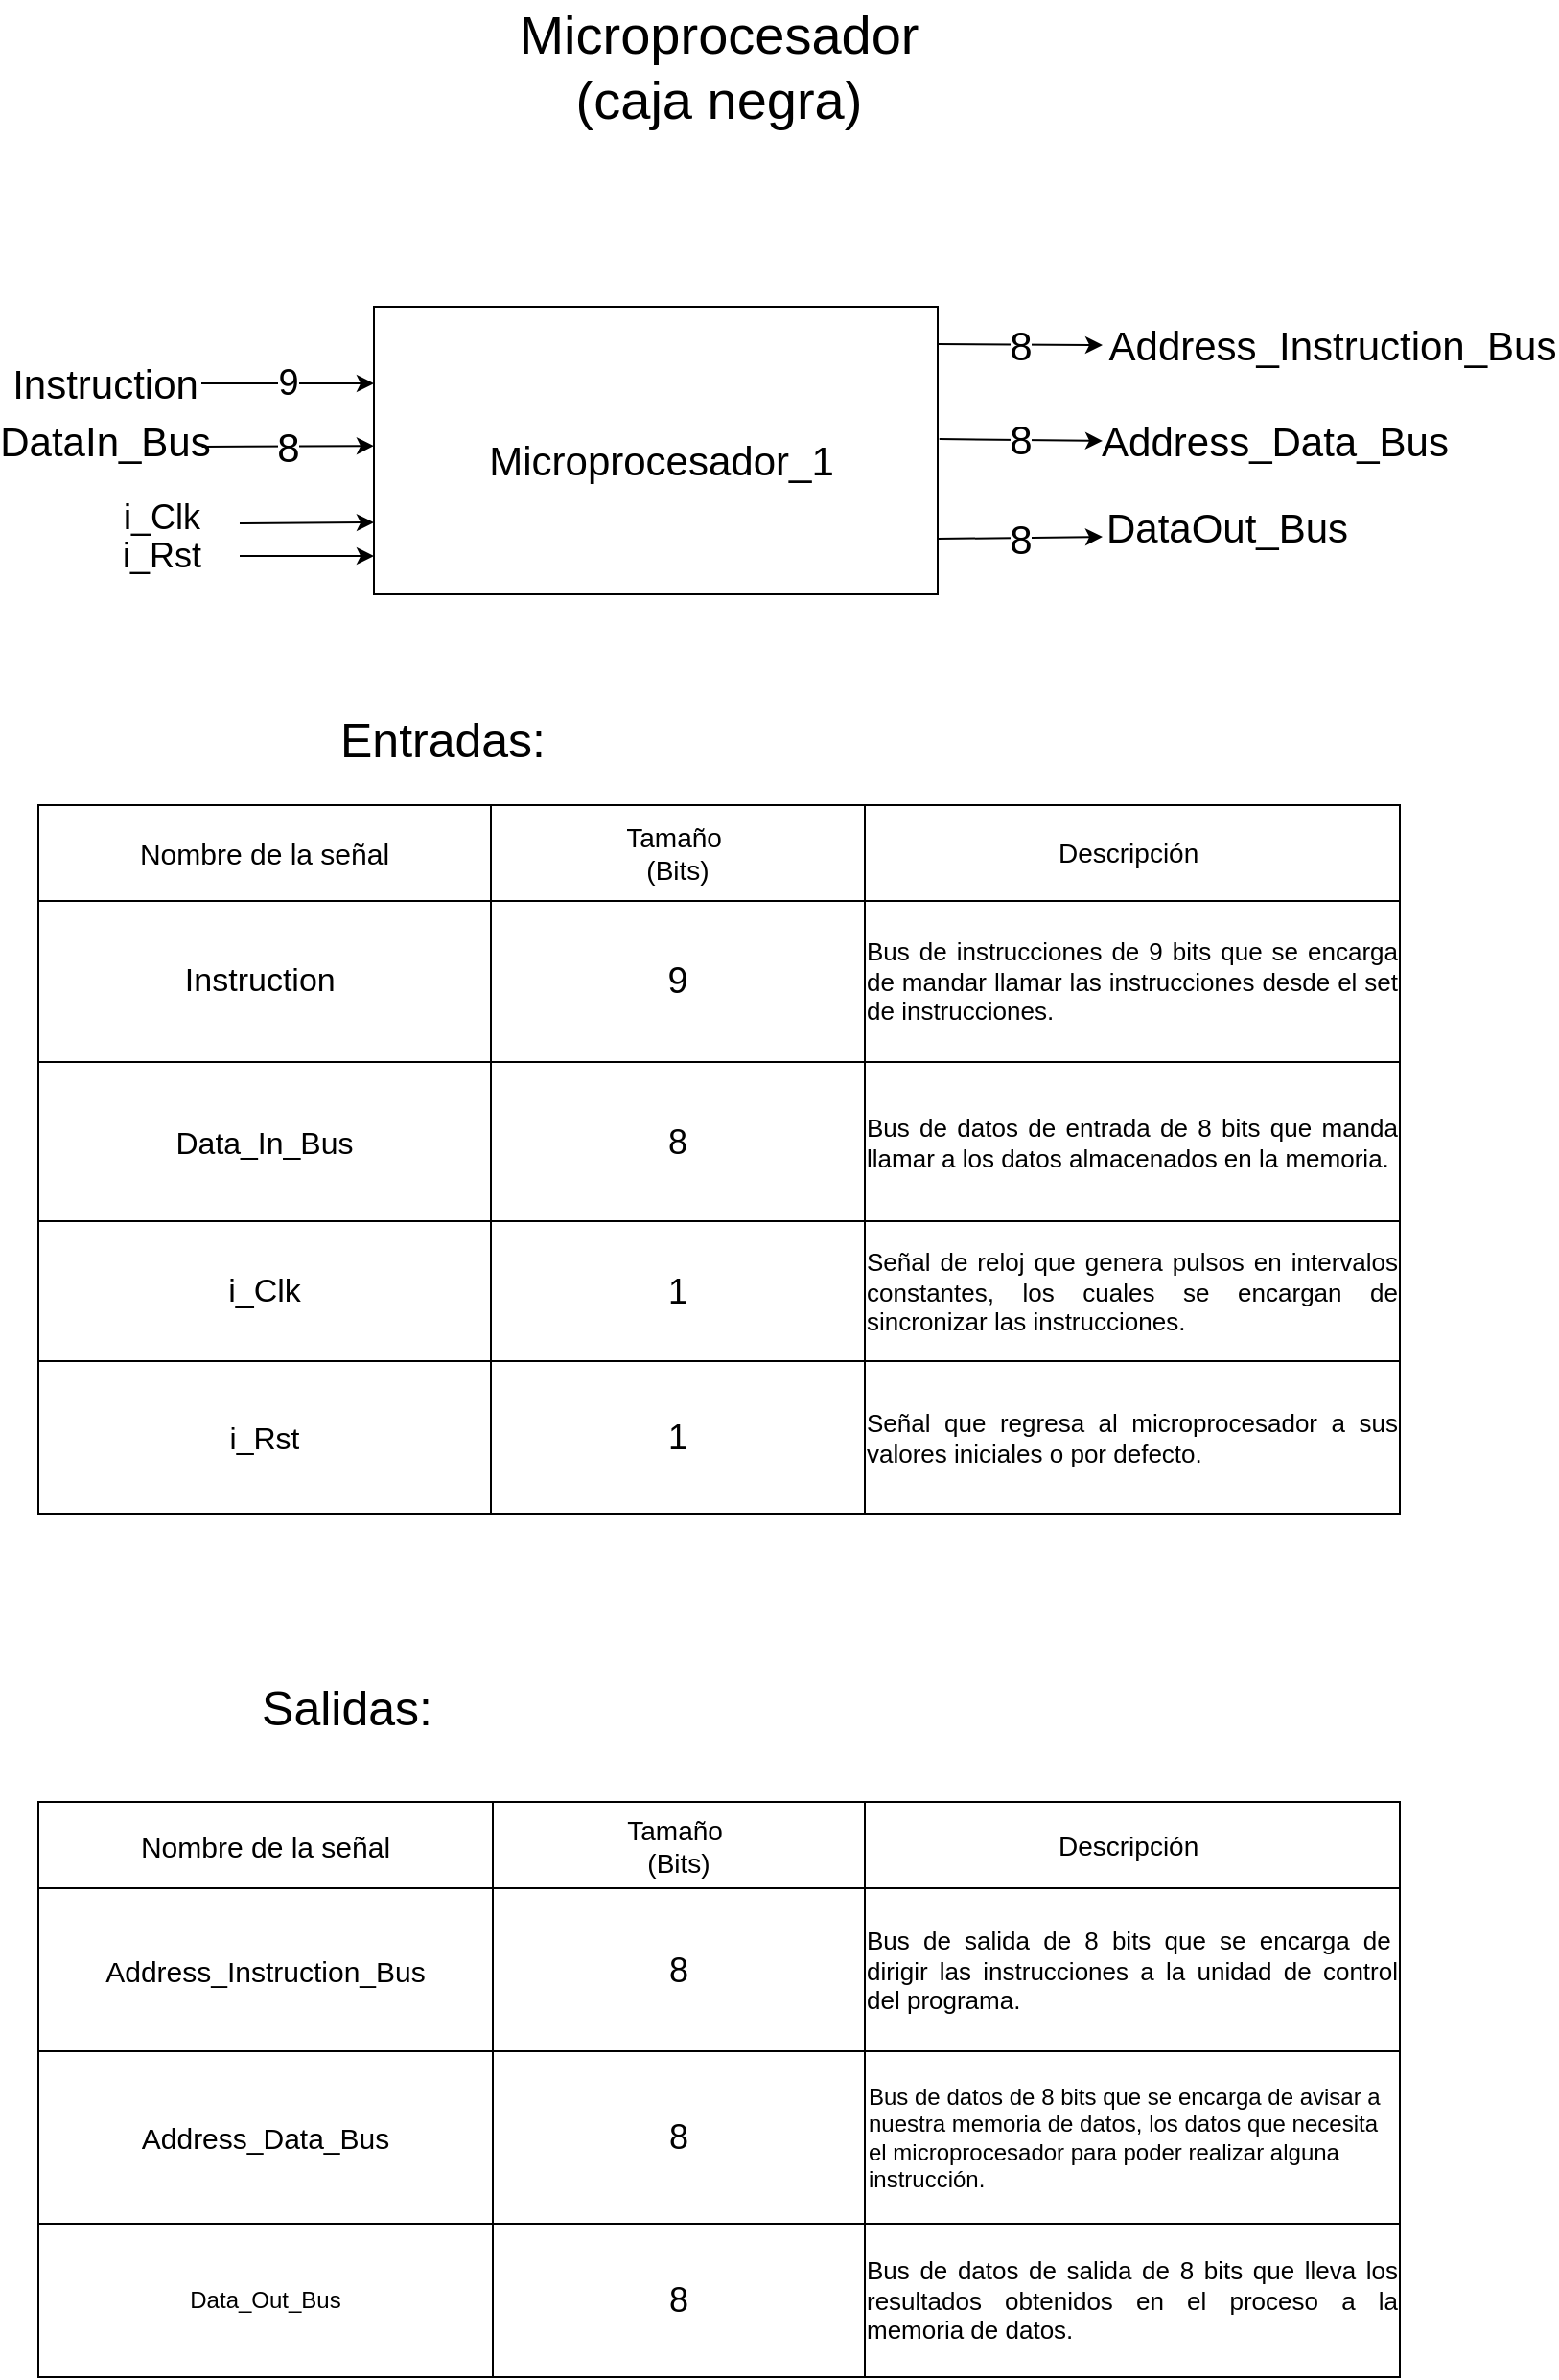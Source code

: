 <mxfile version="13.7.5" type="google" pages="2"><diagram id="dnFfhxssIaubeBb9ieoS" name="Page-1"><mxGraphModel dx="1038" dy="580" grid="1" gridSize="10" guides="1" tooltips="1" connect="1" arrows="1" fold="1" page="1" pageScale="1" pageWidth="827" pageHeight="1169" math="0" shadow="0"><root><mxCell id="0"/><mxCell id="1" parent="0"/><mxCell id="eiKEjkZ73F3Jc4lfm1BL-1" value="Microprocesador&lt;br&gt;(caja negra)" style="text;html=1;strokeColor=none;fillColor=none;align=center;verticalAlign=middle;whiteSpace=wrap;rounded=0;fontSize=28;" parent="1" vertex="1"><mxGeometry x="302" y="40" width="224" height="70" as="geometry"/></mxCell><mxCell id="eiKEjkZ73F3Jc4lfm1BL-2" value="" style="rounded=0;whiteSpace=wrap;html=1;fontSize=28;" parent="1" vertex="1"><mxGeometry x="234" y="200" width="294" height="150" as="geometry"/></mxCell><mxCell id="eiKEjkZ73F3Jc4lfm1BL-3" value="8" style="endArrow=classic;html=1;fontSize=21;" parent="1" edge="1"><mxGeometry width="50" height="50" relative="1" as="geometry"><mxPoint x="528" y="219.5" as="sourcePoint"/><mxPoint x="614" y="220" as="targetPoint"/></mxGeometry></mxCell><mxCell id="eiKEjkZ73F3Jc4lfm1BL-4" value="8" style="endArrow=classic;html=1;fontSize=21;exitX=1.003;exitY=0.46;exitDx=0;exitDy=0;exitPerimeter=0;" parent="1" source="eiKEjkZ73F3Jc4lfm1BL-2" edge="1"><mxGeometry width="50" height="50" relative="1" as="geometry"><mxPoint x="364" y="310" as="sourcePoint"/><mxPoint x="614" y="270" as="targetPoint"/><Array as="points"/></mxGeometry></mxCell><mxCell id="eiKEjkZ73F3Jc4lfm1BL-5" value="9" style="endArrow=classic;html=1;fontSize=19;" parent="1" edge="1"><mxGeometry width="50" height="50" relative="1" as="geometry"><mxPoint x="144" y="240" as="sourcePoint"/><mxPoint x="234" y="240" as="targetPoint"/></mxGeometry></mxCell><mxCell id="eiKEjkZ73F3Jc4lfm1BL-6" value="8" style="endArrow=classic;html=1;fontSize=21;entryX=-0.001;entryY=0.684;entryDx=0;entryDy=0;entryPerimeter=0;" parent="1" edge="1"><mxGeometry width="50" height="50" relative="1" as="geometry"><mxPoint x="144.29" y="273" as="sourcePoint"/><mxPoint x="233.996" y="272.6" as="targetPoint"/></mxGeometry></mxCell><mxCell id="eiKEjkZ73F3Jc4lfm1BL-11" value="DataIn_Bus" style="text;html=1;strokeColor=none;fillColor=none;align=center;verticalAlign=middle;whiteSpace=wrap;rounded=0;fontSize=21;" parent="1" vertex="1"><mxGeometry x="74.29" y="260" width="40" height="20" as="geometry"/></mxCell><mxCell id="eiKEjkZ73F3Jc4lfm1BL-12" value="Address_Instruction_Bus" style="text;html=1;strokeColor=none;fillColor=none;align=center;verticalAlign=middle;whiteSpace=wrap;rounded=0;fontSize=21;" parent="1" vertex="1"><mxGeometry x="714" y="210" width="40" height="20" as="geometry"/></mxCell><mxCell id="eiKEjkZ73F3Jc4lfm1BL-13" value="Address_Data_Bus" style="text;html=1;strokeColor=none;fillColor=none;align=center;verticalAlign=middle;whiteSpace=wrap;rounded=0;fontSize=21;" parent="1" vertex="1"><mxGeometry x="684" y="260" width="40" height="20" as="geometry"/></mxCell><mxCell id="eiKEjkZ73F3Jc4lfm1BL-14" value="Instruction" style="text;html=1;strokeColor=none;fillColor=none;align=center;verticalAlign=middle;whiteSpace=wrap;rounded=0;fontSize=21;" parent="1" vertex="1"><mxGeometry x="74" y="230" width="40" height="20" as="geometry"/></mxCell><mxCell id="eiKEjkZ73F3Jc4lfm1BL-15" value="Microprocesador_1" style="text;html=1;strokeColor=none;fillColor=none;align=center;verticalAlign=middle;whiteSpace=wrap;rounded=0;fontSize=21;" parent="1" vertex="1"><mxGeometry x="364" y="270" width="40" height="20" as="geometry"/></mxCell><mxCell id="eiKEjkZ73F3Jc4lfm1BL-18" value="8" style="endArrow=classic;html=1;fontSize=21;exitX=1;exitY=0.807;exitDx=0;exitDy=0;exitPerimeter=0;" parent="1" source="eiKEjkZ73F3Jc4lfm1BL-2" edge="1"><mxGeometry width="50" height="50" relative="1" as="geometry"><mxPoint x="364" y="300" as="sourcePoint"/><mxPoint x="614" y="320" as="targetPoint"/></mxGeometry></mxCell><mxCell id="eiKEjkZ73F3Jc4lfm1BL-19" value="DataOut_Bus" style="text;html=1;strokeColor=none;fillColor=none;align=center;verticalAlign=middle;whiteSpace=wrap;rounded=0;fontSize=21;" parent="1" vertex="1"><mxGeometry x="664" y="310" width="30" height="10" as="geometry"/></mxCell><mxCell id="Kh9uZd8vAKYBKlRvUq_r-53" value="Entradas:" style="text;html=1;strokeColor=none;fillColor=none;align=center;verticalAlign=middle;whiteSpace=wrap;rounded=0;fontSize=25;" parent="1" vertex="1"><mxGeometry x="200" y="400" width="140" height="50" as="geometry"/></mxCell><mxCell id="Kh9uZd8vAKYBKlRvUq_r-54" value="Salidas:" style="text;html=1;strokeColor=none;fillColor=none;align=center;verticalAlign=middle;whiteSpace=wrap;rounded=0;fontSize=25;" parent="1" vertex="1"><mxGeometry x="200" y="920" width="40" height="20" as="geometry"/></mxCell><mxCell id="Kh9uZd8vAKYBKlRvUq_r-23" value="" style="shape=table;html=1;whiteSpace=wrap;startSize=0;container=1;collapsible=0;childLayout=tableLayout;fontSize=14;" parent="1" vertex="1"><mxGeometry x="59" y="460" width="710" height="370" as="geometry"/></mxCell><mxCell id="Kh9uZd8vAKYBKlRvUq_r-24" value="" style="shape=partialRectangle;html=1;whiteSpace=wrap;collapsible=0;dropTarget=0;pointerEvents=0;fillColor=none;top=0;left=0;bottom=0;right=0;points=[[0,0.5],[1,0.5]];portConstraint=eastwest;" parent="Kh9uZd8vAKYBKlRvUq_r-23" vertex="1"><mxGeometry width="710" height="50" as="geometry"/></mxCell><mxCell id="Kh9uZd8vAKYBKlRvUq_r-25" value="Nombre de la señal" style="shape=partialRectangle;html=1;whiteSpace=wrap;connectable=0;overflow=hidden;fillColor=none;top=0;left=0;bottom=0;right=0;fontSize=15;" parent="Kh9uZd8vAKYBKlRvUq_r-24" vertex="1"><mxGeometry width="236" height="50" as="geometry"/></mxCell><mxCell id="Kh9uZd8vAKYBKlRvUq_r-26" value="&lt;font style=&quot;font-size: 14px&quot;&gt;Tamaño&amp;nbsp;&lt;br&gt;(Bits)&lt;/font&gt;" style="shape=partialRectangle;html=1;whiteSpace=wrap;connectable=0;overflow=hidden;fillColor=none;top=0;left=0;bottom=0;right=0;" parent="Kh9uZd8vAKYBKlRvUq_r-24" vertex="1"><mxGeometry x="236" width="195" height="50" as="geometry"/></mxCell><mxCell id="Kh9uZd8vAKYBKlRvUq_r-27" value="&lt;font style=&quot;font-size: 14px&quot;&gt;Descripción&amp;nbsp;&lt;/font&gt;" style="shape=partialRectangle;html=1;whiteSpace=wrap;connectable=0;overflow=hidden;fillColor=none;top=0;left=0;bottom=0;right=0;" parent="Kh9uZd8vAKYBKlRvUq_r-24" vertex="1"><mxGeometry x="431" width="279" height="50" as="geometry"/></mxCell><mxCell id="Kh9uZd8vAKYBKlRvUq_r-28" value="" style="shape=partialRectangle;html=1;whiteSpace=wrap;collapsible=0;dropTarget=0;pointerEvents=0;fillColor=none;top=0;left=0;bottom=0;right=0;points=[[0,0.5],[1,0.5]];portConstraint=eastwest;" parent="Kh9uZd8vAKYBKlRvUq_r-23" vertex="1"><mxGeometry y="50" width="710" height="84" as="geometry"/></mxCell><mxCell id="Kh9uZd8vAKYBKlRvUq_r-29" value="Instruction&amp;nbsp;" style="shape=partialRectangle;html=1;whiteSpace=wrap;connectable=0;overflow=hidden;fillColor=none;top=0;left=0;bottom=0;right=0;fontSize=17;" parent="Kh9uZd8vAKYBKlRvUq_r-28" vertex="1"><mxGeometry width="236" height="84" as="geometry"/></mxCell><mxCell id="Kh9uZd8vAKYBKlRvUq_r-30" value="9" style="shape=partialRectangle;html=1;whiteSpace=wrap;connectable=0;overflow=hidden;fillColor=none;top=0;left=0;bottom=0;right=0;fontSize=19;" parent="Kh9uZd8vAKYBKlRvUq_r-28" vertex="1"><mxGeometry x="236" width="195" height="84" as="geometry"/></mxCell><mxCell id="Kh9uZd8vAKYBKlRvUq_r-31" value="&lt;div style=&quot;text-align: justify&quot;&gt;&lt;span&gt;&lt;font style=&quot;font-size: 13px&quot;&gt;Bus de instrucciones de 9 bits que se encarga de mandar llamar las instrucciones desde el set de instrucciones.&lt;/font&gt;&lt;/span&gt;&lt;/div&gt;" style="shape=partialRectangle;html=1;whiteSpace=wrap;connectable=0;overflow=hidden;fillColor=none;top=0;left=0;bottom=0;right=0;" parent="Kh9uZd8vAKYBKlRvUq_r-28" vertex="1"><mxGeometry x="431" width="279" height="84" as="geometry"/></mxCell><mxCell id="Kh9uZd8vAKYBKlRvUq_r-32" value="" style="shape=partialRectangle;html=1;whiteSpace=wrap;collapsible=0;dropTarget=0;pointerEvents=0;fillColor=none;top=0;left=0;bottom=0;right=0;points=[[0,0.5],[1,0.5]];portConstraint=eastwest;" parent="Kh9uZd8vAKYBKlRvUq_r-23" vertex="1"><mxGeometry y="134" width="710" height="83" as="geometry"/></mxCell><mxCell id="Kh9uZd8vAKYBKlRvUq_r-33" value="Data_In_Bus" style="shape=partialRectangle;html=1;whiteSpace=wrap;connectable=0;overflow=hidden;fillColor=none;top=0;left=0;bottom=0;right=0;fontSize=16;" parent="Kh9uZd8vAKYBKlRvUq_r-32" vertex="1"><mxGeometry width="236" height="83" as="geometry"/></mxCell><mxCell id="Kh9uZd8vAKYBKlRvUq_r-34" value="8" style="shape=partialRectangle;html=1;whiteSpace=wrap;connectable=0;overflow=hidden;fillColor=none;top=0;left=0;bottom=0;right=0;fontSize=18;" parent="Kh9uZd8vAKYBKlRvUq_r-32" vertex="1"><mxGeometry x="236" width="195" height="83" as="geometry"/></mxCell><mxCell id="Kh9uZd8vAKYBKlRvUq_r-35" value="&lt;div style=&quot;text-align: justify&quot;&gt;&lt;span&gt;&lt;font style=&quot;font-size: 13px&quot;&gt;Bus de datos de entrada de 8 bits que manda llamar a los datos almacenados en la memoria.&lt;/font&gt;&lt;/span&gt;&lt;/div&gt;" style="shape=partialRectangle;html=1;whiteSpace=wrap;connectable=0;overflow=hidden;fillColor=none;top=0;left=0;bottom=0;right=0;" parent="Kh9uZd8vAKYBKlRvUq_r-32" vertex="1"><mxGeometry x="431" width="279" height="83" as="geometry"/></mxCell><mxCell id="vbx9FFnvejqUAd-aqcVw-1" style="shape=partialRectangle;html=1;whiteSpace=wrap;collapsible=0;dropTarget=0;pointerEvents=0;fillColor=none;top=0;left=0;bottom=0;right=0;points=[[0,0.5],[1,0.5]];portConstraint=eastwest;" parent="Kh9uZd8vAKYBKlRvUq_r-23" vertex="1"><mxGeometry y="217" width="710" height="73" as="geometry"/></mxCell><mxCell id="vbx9FFnvejqUAd-aqcVw-2" value="i_Clk" style="shape=partialRectangle;html=1;whiteSpace=wrap;connectable=0;overflow=hidden;fillColor=none;top=0;left=0;bottom=0;right=0;fontSize=17;" parent="vbx9FFnvejqUAd-aqcVw-1" vertex="1"><mxGeometry width="236" height="73" as="geometry"/></mxCell><mxCell id="vbx9FFnvejqUAd-aqcVw-3" value="1" style="shape=partialRectangle;html=1;whiteSpace=wrap;connectable=0;overflow=hidden;fillColor=none;top=0;left=0;bottom=0;right=0;fontSize=18;" parent="vbx9FFnvejqUAd-aqcVw-1" vertex="1"><mxGeometry x="236" width="195" height="73" as="geometry"/></mxCell><mxCell id="vbx9FFnvejqUAd-aqcVw-4" value="&lt;div style=&quot;text-align: justify&quot;&gt;&lt;span style=&quot;font-size: 13px&quot;&gt;Señal de reloj que genera pulsos en intervalos constantes, los cuales se encargan de sincronizar las instrucciones.&lt;/span&gt;&lt;/div&gt;" style="shape=partialRectangle;html=1;whiteSpace=wrap;connectable=0;overflow=hidden;fillColor=none;top=0;left=0;bottom=0;right=0;" parent="vbx9FFnvejqUAd-aqcVw-1" vertex="1"><mxGeometry x="431" width="279" height="73" as="geometry"/></mxCell><mxCell id="vbx9FFnvejqUAd-aqcVw-5" style="shape=partialRectangle;html=1;whiteSpace=wrap;collapsible=0;dropTarget=0;pointerEvents=0;fillColor=none;top=0;left=0;bottom=0;right=0;points=[[0,0.5],[1,0.5]];portConstraint=eastwest;" parent="Kh9uZd8vAKYBKlRvUq_r-23" vertex="1"><mxGeometry y="290" width="710" height="80" as="geometry"/></mxCell><mxCell id="vbx9FFnvejqUAd-aqcVw-6" value="i_Rst" style="shape=partialRectangle;html=1;whiteSpace=wrap;connectable=0;overflow=hidden;fillColor=none;top=0;left=0;bottom=0;right=0;fontSize=16;" parent="vbx9FFnvejqUAd-aqcVw-5" vertex="1"><mxGeometry width="236" height="80" as="geometry"/></mxCell><mxCell id="vbx9FFnvejqUAd-aqcVw-7" value="1" style="shape=partialRectangle;html=1;whiteSpace=wrap;connectable=0;overflow=hidden;fillColor=none;top=0;left=0;bottom=0;right=0;fontSize=18;" parent="vbx9FFnvejqUAd-aqcVw-5" vertex="1"><mxGeometry x="236" width="195" height="80" as="geometry"/></mxCell><mxCell id="vbx9FFnvejqUAd-aqcVw-8" value="&lt;div style=&quot;text-align: justify&quot;&gt;&lt;span&gt;&lt;font style=&quot;font-size: 13px&quot;&gt;Señal que regresa al microprocesador a sus valores iniciales o por defecto.&lt;/font&gt;&lt;/span&gt;&lt;/div&gt;" style="shape=partialRectangle;html=1;whiteSpace=wrap;connectable=0;overflow=hidden;fillColor=none;top=0;left=0;bottom=0;right=0;" parent="vbx9FFnvejqUAd-aqcVw-5" vertex="1"><mxGeometry x="431" width="279" height="80" as="geometry"/></mxCell><mxCell id="bb3hsS7BRzjoHF1sNfDw-1" value="" style="endArrow=classic;html=1;entryX=0;entryY=0.75;entryDx=0;entryDy=0;" parent="1" target="eiKEjkZ73F3Jc4lfm1BL-2" edge="1"><mxGeometry width="50" height="50" relative="1" as="geometry"><mxPoint x="164" y="313" as="sourcePoint"/><mxPoint x="464" y="380" as="targetPoint"/></mxGeometry></mxCell><mxCell id="bb3hsS7BRzjoHF1sNfDw-2" value="&lt;font style=&quot;font-size: 18px&quot;&gt;i_Clk&lt;/font&gt;" style="text;html=1;align=center;verticalAlign=middle;resizable=0;points=[];autosize=1;" parent="1" vertex="1"><mxGeometry x="93" y="300" width="60" height="20" as="geometry"/></mxCell><mxCell id="bb3hsS7BRzjoHF1sNfDw-3" value="" style="endArrow=classic;html=1;entryX=0;entryY=0.867;entryDx=0;entryDy=0;entryPerimeter=0;" parent="1" target="eiKEjkZ73F3Jc4lfm1BL-2" edge="1"><mxGeometry width="50" height="50" relative="1" as="geometry"><mxPoint x="164" y="330" as="sourcePoint"/><mxPoint x="464" y="380" as="targetPoint"/></mxGeometry></mxCell><mxCell id="bb3hsS7BRzjoHF1sNfDw-4" value="&lt;font style=&quot;font-size: 18px&quot;&gt;i_Rst&lt;/font&gt;" style="text;html=1;align=center;verticalAlign=middle;resizable=0;points=[];autosize=1;" parent="1" vertex="1"><mxGeometry x="93" y="320" width="60" height="20" as="geometry"/></mxCell><mxCell id="Kh9uZd8vAKYBKlRvUq_r-36" value="" style="shape=table;html=1;whiteSpace=wrap;startSize=0;container=1;collapsible=0;childLayout=tableLayout;" parent="1" vertex="1"><mxGeometry x="59" y="980" width="710" height="300" as="geometry"/></mxCell><mxCell id="Kh9uZd8vAKYBKlRvUq_r-37" value="" style="shape=partialRectangle;html=1;whiteSpace=wrap;collapsible=0;dropTarget=0;pointerEvents=0;fillColor=none;top=0;left=0;bottom=0;right=0;points=[[0,0.5],[1,0.5]];portConstraint=eastwest;" parent="Kh9uZd8vAKYBKlRvUq_r-36" vertex="1"><mxGeometry width="710" height="45" as="geometry"/></mxCell><mxCell id="Kh9uZd8vAKYBKlRvUq_r-38" value="Nombre de la señal" style="shape=partialRectangle;html=1;whiteSpace=wrap;connectable=0;overflow=hidden;fillColor=none;top=0;left=0;bottom=0;right=0;fontSize=15;" parent="Kh9uZd8vAKYBKlRvUq_r-37" vertex="1"><mxGeometry width="237" height="45" as="geometry"/></mxCell><mxCell id="Kh9uZd8vAKYBKlRvUq_r-39" value="Tamaño&amp;nbsp;&lt;br style=&quot;font-size: 14px;&quot;&gt;(Bits)" style="shape=partialRectangle;html=1;whiteSpace=wrap;connectable=0;overflow=hidden;fillColor=none;top=0;left=0;bottom=0;right=0;fontSize=14;" parent="Kh9uZd8vAKYBKlRvUq_r-37" vertex="1"><mxGeometry x="237" width="194" height="45" as="geometry"/></mxCell><mxCell id="Kh9uZd8vAKYBKlRvUq_r-40" value="Descripción&amp;nbsp;" style="shape=partialRectangle;html=1;whiteSpace=wrap;connectable=0;overflow=hidden;fillColor=none;top=0;left=0;bottom=0;right=0;fontSize=14;" parent="Kh9uZd8vAKYBKlRvUq_r-37" vertex="1"><mxGeometry x="431" width="279" height="45" as="geometry"/></mxCell><mxCell id="Kh9uZd8vAKYBKlRvUq_r-41" value="" style="shape=partialRectangle;html=1;whiteSpace=wrap;collapsible=0;dropTarget=0;pointerEvents=0;fillColor=none;top=0;left=0;bottom=0;right=0;points=[[0,0.5],[1,0.5]];portConstraint=eastwest;" parent="Kh9uZd8vAKYBKlRvUq_r-36" vertex="1"><mxGeometry y="45" width="710" height="85" as="geometry"/></mxCell><mxCell id="Kh9uZd8vAKYBKlRvUq_r-42" value="Address_Instruction_Bus" style="shape=partialRectangle;html=1;whiteSpace=wrap;connectable=0;overflow=hidden;fillColor=none;top=0;left=0;bottom=0;right=0;fontSize=15;" parent="Kh9uZd8vAKYBKlRvUq_r-41" vertex="1"><mxGeometry width="237" height="85" as="geometry"/></mxCell><mxCell id="Kh9uZd8vAKYBKlRvUq_r-43" value="8" style="shape=partialRectangle;html=1;whiteSpace=wrap;connectable=0;overflow=hidden;fillColor=none;top=0;left=0;bottom=0;right=0;fontSize=18;" parent="Kh9uZd8vAKYBKlRvUq_r-41" vertex="1"><mxGeometry x="237" width="194" height="85" as="geometry"/></mxCell><mxCell id="Kh9uZd8vAKYBKlRvUq_r-44" value="&lt;div style=&quot;text-align: justify&quot;&gt;&lt;span&gt;&lt;font style=&quot;font-size: 13px&quot;&gt;Bus de salida de 8 bits que se encarga de&amp;nbsp; dirigir las instrucciones a la unidad de control del programa.&lt;/font&gt;&lt;/span&gt;&lt;/div&gt;" style="shape=partialRectangle;html=1;whiteSpace=wrap;connectable=0;overflow=hidden;fillColor=none;top=0;left=0;bottom=0;right=0;" parent="Kh9uZd8vAKYBKlRvUq_r-41" vertex="1"><mxGeometry x="431" width="279" height="85" as="geometry"/></mxCell><mxCell id="Kh9uZd8vAKYBKlRvUq_r-45" value="" style="shape=partialRectangle;html=1;whiteSpace=wrap;collapsible=0;dropTarget=0;pointerEvents=0;fillColor=none;top=0;left=0;bottom=0;right=0;points=[[0,0.5],[1,0.5]];portConstraint=eastwest;" parent="Kh9uZd8vAKYBKlRvUq_r-36" vertex="1"><mxGeometry y="130" width="710" height="90" as="geometry"/></mxCell><mxCell id="Kh9uZd8vAKYBKlRvUq_r-46" value="Address_Data_Bus" style="shape=partialRectangle;html=1;whiteSpace=wrap;connectable=0;overflow=hidden;fillColor=none;top=0;left=0;bottom=0;right=0;fontSize=15;" parent="Kh9uZd8vAKYBKlRvUq_r-45" vertex="1"><mxGeometry width="237" height="90" as="geometry"/></mxCell><mxCell id="Kh9uZd8vAKYBKlRvUq_r-47" value="8" style="shape=partialRectangle;html=1;whiteSpace=wrap;connectable=0;overflow=hidden;fillColor=none;top=0;left=0;bottom=0;right=0;fontSize=18;" parent="Kh9uZd8vAKYBKlRvUq_r-45" vertex="1"><mxGeometry x="237" width="194" height="90" as="geometry"/></mxCell><mxCell id="Kh9uZd8vAKYBKlRvUq_r-48" value="Bus de datos de 8 bits que se encarga de avisar a nuestra memoria de datos, los datos que necesita el microprocesador para poder realizar alguna instrucción." style="shape=partialRectangle;html=1;whiteSpace=wrap;connectable=0;overflow=hidden;fillColor=none;top=0;left=0;bottom=0;right=0;align=left;" parent="Kh9uZd8vAKYBKlRvUq_r-45" vertex="1"><mxGeometry x="431" width="279" height="90" as="geometry"/></mxCell><mxCell id="Kh9uZd8vAKYBKlRvUq_r-49" value="" style="shape=partialRectangle;html=1;whiteSpace=wrap;collapsible=0;dropTarget=0;pointerEvents=0;fillColor=none;top=0;left=0;bottom=0;right=0;points=[[0,0.5],[1,0.5]];portConstraint=eastwest;" parent="Kh9uZd8vAKYBKlRvUq_r-36" vertex="1"><mxGeometry y="220" width="710" height="80" as="geometry"/></mxCell><mxCell id="Kh9uZd8vAKYBKlRvUq_r-50" value="Data_Out_Bus" style="shape=partialRectangle;html=1;whiteSpace=wrap;connectable=0;overflow=hidden;fillColor=none;top=0;left=0;bottom=0;right=0;" parent="Kh9uZd8vAKYBKlRvUq_r-49" vertex="1"><mxGeometry width="237" height="80" as="geometry"/></mxCell><mxCell id="Kh9uZd8vAKYBKlRvUq_r-51" value="8" style="shape=partialRectangle;html=1;whiteSpace=wrap;connectable=0;overflow=hidden;fillColor=none;top=0;left=0;bottom=0;right=0;fontSize=18;" parent="Kh9uZd8vAKYBKlRvUq_r-49" vertex="1"><mxGeometry x="237" width="194" height="80" as="geometry"/></mxCell><mxCell id="Kh9uZd8vAKYBKlRvUq_r-52" value="&lt;div style=&quot;text-align: justify&quot;&gt;&lt;span&gt;&lt;font style=&quot;font-size: 13px&quot;&gt;Bus de datos de salida de 8 bits que lleva los resultados obtenidos en el proceso a la memoria de datos.&amp;nbsp;&lt;/font&gt;&lt;/span&gt;&lt;/div&gt;" style="shape=partialRectangle;html=1;whiteSpace=wrap;connectable=0;overflow=hidden;fillColor=none;top=0;left=0;bottom=0;right=0;" parent="Kh9uZd8vAKYBKlRvUq_r-49" vertex="1"><mxGeometry x="431" width="279" height="80" as="geometry"/></mxCell></root></mxGraphModel></diagram><diagram id="OQtS16s3vUHGlCxVkYXM" name="Page-2"><mxGraphModel grid="1" gridSize="10" guides="1" tooltips="1" connect="1" arrows="1" page="1" fold="1" pageScale="1" pageWidth="827" pageHeight="1169" math="0" shadow="0"><root><mxCell id="eFOHQ7YZL5ZB-91MYDqj-0"/><mxCell id="eFOHQ7YZL5ZB-91MYDqj-1" parent="eFOHQ7YZL5ZB-91MYDqj-0"/><mxCell id="eFOHQ7YZL5ZB-91MYDqj-2" value="" style="rounded=0;whiteSpace=wrap;html=1;" parent="eFOHQ7YZL5ZB-91MYDqj-1" vertex="1"><mxGeometry x="110" y="170" width="540" height="290" as="geometry"/></mxCell><mxCell id="ArxCczozMQ0165sM67da-0" value="&lt;font style=&quot;font-size: 24px&quot;&gt;Caja blanca&amp;nbsp;&lt;/font&gt;" style="text;html=1;strokeColor=none;fillColor=none;align=center;verticalAlign=middle;whiteSpace=wrap;rounded=0;" parent="eFOHQ7YZL5ZB-91MYDqj-1" vertex="1"><mxGeometry x="200" y="100" width="440" height="20" as="geometry"/></mxCell><mxCell id="ArxCczozMQ0165sM67da-1" value="" style="endArrow=classic;html=1;" parent="eFOHQ7YZL5ZB-91MYDqj-1" edge="1"><mxGeometry width="50" height="50" relative="1" as="geometry"><mxPoint x="100" y="200" as="sourcePoint"/><mxPoint x="176" y="200" as="targetPoint"/></mxGeometry></mxCell><mxCell id="ArxCczozMQ0165sM67da-6" value="9" style="edgeLabel;html=1;align=center;verticalAlign=middle;resizable=0;points=[];" parent="ArxCczozMQ0165sM67da-1" vertex="1" connectable="0"><mxGeometry x="-0.185" relative="1" as="geometry"><mxPoint as="offset"/></mxGeometry></mxCell><mxCell id="ArxCczozMQ0165sM67da-2" value="" style="endArrow=classic;html=1;entryX=0;entryY=0.25;entryDx=0;entryDy=0;" parent="eFOHQ7YZL5ZB-91MYDqj-1" edge="1" target="vZH10neU0zcC3exhAkpm-3"><mxGeometry width="50" height="50" relative="1" as="geometry"><mxPoint x="100" y="215" as="sourcePoint"/><mxPoint x="147" y="240" as="targetPoint"/></mxGeometry></mxCell><mxCell id="ArxCczozMQ0165sM67da-7" value="8" style="edgeLabel;html=1;align=center;verticalAlign=middle;resizable=0;points=[];" parent="ArxCczozMQ0165sM67da-2" vertex="1" connectable="0"><mxGeometry x="-0.185" relative="1" as="geometry"><mxPoint as="offset"/></mxGeometry></mxCell><mxCell id="ArxCczozMQ0165sM67da-9" value="Instruction" style="text;html=1;align=center;verticalAlign=middle;resizable=0;points=[];autosize=1;" parent="eFOHQ7YZL5ZB-91MYDqj-1" vertex="1"><mxGeometry x="27" y="190" width="70" height="20" as="geometry"/></mxCell><mxCell id="ArxCczozMQ0165sM67da-10" value="DataIn_Bus" style="text;html=1;align=center;verticalAlign=middle;resizable=0;points=[];autosize=1;" parent="eFOHQ7YZL5ZB-91MYDqj-1" vertex="1"><mxGeometry x="22" y="210" width="80" height="20" as="geometry"/></mxCell><mxCell id="Vds4Ct2QhgzJR-PlMfP4-0" style="edgeStyle=orthogonalEdgeStyle;rounded=0;orthogonalLoop=1;jettySize=auto;html=1;exitX=1;exitY=0.25;exitDx=0;exitDy=0;entryX=0;entryY=0.25;entryDx=0;entryDy=0;" edge="1" parent="eFOHQ7YZL5ZB-91MYDqj-1" source="ArxCczozMQ0165sM67da-13" target="vZH10neU0zcC3exhAkpm-1"><mxGeometry relative="1" as="geometry"/></mxCell><mxCell id="ArxCczozMQ0165sM67da-13" value="Reg_Instrucciones" style="rounded=0;whiteSpace=wrap;html=1;" parent="eFOHQ7YZL5ZB-91MYDqj-1" vertex="1"><mxGeometry x="330" y="200" width="120" height="60" as="geometry"/></mxCell><mxCell id="Z3uco0USu3VkbV0dMaPk-7" style="edgeStyle=orthogonalEdgeStyle;rounded=0;orthogonalLoop=1;jettySize=auto;html=1;exitX=1;exitY=0.25;exitDx=0;exitDy=0;entryX=0;entryY=0.25;entryDx=0;entryDy=0;" edge="1" parent="eFOHQ7YZL5ZB-91MYDqj-1" source="vZH10neU0zcC3exhAkpm-1" target="1R5ISCFdcJxEIIZqDwIY-0"><mxGeometry relative="1" as="geometry"><Array as="points"><mxPoint x="640" y="215"/><mxPoint x="640" y="290"/><mxPoint x="140" y="290"/><mxPoint x="140" y="395"/></Array></mxGeometry></mxCell><mxCell id="SO-x7Z_aCD_wcWQYnAtd-4" style="edgeStyle=orthogonalEdgeStyle;rounded=0;orthogonalLoop=1;jettySize=auto;html=1;exitX=1;exitY=0.75;exitDx=0;exitDy=0;entryX=0;entryY=0.5;entryDx=0;entryDy=0;" edge="1" parent="eFOHQ7YZL5ZB-91MYDqj-1" source="vZH10neU0zcC3exhAkpm-1" target="SO-x7Z_aCD_wcWQYnAtd-0"><mxGeometry relative="1" as="geometry"><Array as="points"><mxPoint x="630" y="245"/><mxPoint x="630" y="370"/><mxPoint x="310" y="370"/><mxPoint x="310" y="330"/></Array></mxGeometry></mxCell><mxCell id="vZH10neU0zcC3exhAkpm-1" value="Deco_Instrucciones" style="rounded=0;whiteSpace=wrap;html=1;" vertex="1" parent="eFOHQ7YZL5ZB-91MYDqj-1"><mxGeometry x="497" y="200" width="120" height="60" as="geometry"/></mxCell><mxCell id="Z3uco0USu3VkbV0dMaPk-9" style="edgeStyle=orthogonalEdgeStyle;rounded=0;orthogonalLoop=1;jettySize=auto;html=1;exitX=1;exitY=0.5;exitDx=0;exitDy=0;entryX=0;entryY=0.5;entryDx=0;entryDy=0;" edge="1" parent="eFOHQ7YZL5ZB-91MYDqj-1" source="vZH10neU0zcC3exhAkpm-2" target="Z3uco0USu3VkbV0dMaPk-8"><mxGeometry relative="1" as="geometry"><Array as="points"><mxPoint x="470" y="410"/><mxPoint x="470" y="410"/></Array></mxGeometry></mxCell><mxCell id="vZH10neU0zcC3exhAkpm-2" value="ALU" style="rounded=0;whiteSpace=wrap;html=1;" vertex="1" parent="eFOHQ7YZL5ZB-91MYDqj-1"><mxGeometry x="330" y="380" width="120" height="60" as="geometry"/></mxCell><mxCell id="Z3uco0USu3VkbV0dMaPk-5" style="edgeStyle=orthogonalEdgeStyle;rounded=0;orthogonalLoop=1;jettySize=auto;html=1;exitX=1;exitY=0.5;exitDx=0;exitDy=0;entryX=0;entryY=0.75;entryDx=0;entryDy=0;" edge="1" parent="eFOHQ7YZL5ZB-91MYDqj-1" source="vZH10neU0zcC3exhAkpm-3" target="1R5ISCFdcJxEIIZqDwIY-0"><mxGeometry relative="1" as="geometry"><Array as="points"><mxPoint x="297" y="240"/><mxPoint x="307" y="240"/><mxPoint x="307" y="280"/><mxPoint x="130" y="280"/><mxPoint x="130" y="425"/></Array></mxGeometry></mxCell><mxCell id="vZH10neU0zcC3exhAkpm-3" value="Mem_Instrucciones" style="rounded=0;whiteSpace=wrap;html=1;" vertex="1" parent="eFOHQ7YZL5ZB-91MYDqj-1"><mxGeometry x="177" y="200" width="120" height="60" as="geometry"/></mxCell><mxCell id="LiqJqzn-cewnjthzTymU-0" style="edgeStyle=orthogonalEdgeStyle;rounded=0;orthogonalLoop=1;jettySize=auto;html=1;exitX=1;exitY=0.5;exitDx=0;exitDy=0;entryX=0;entryY=0.5;entryDx=0;entryDy=0;" edge="1" parent="eFOHQ7YZL5ZB-91MYDqj-1" source="1R5ISCFdcJxEIIZqDwIY-0" target="vZH10neU0zcC3exhAkpm-2"><mxGeometry relative="1" as="geometry"/></mxCell><mxCell id="1R5ISCFdcJxEIIZqDwIY-0" value="Reg_Entrada" style="rounded=0;whiteSpace=wrap;html=1;" vertex="1" parent="eFOHQ7YZL5ZB-91MYDqj-1"><mxGeometry x="160" y="380" width="120" height="60" as="geometry"/></mxCell><mxCell id="DD8E7jksRbbrQevuhEo8-0" value="" style="endArrow=classic;html=1;exitX=1;exitY=0.5;exitDx=0;exitDy=0;entryX=0;entryY=0.5;entryDx=0;entryDy=0;" edge="1" parent="eFOHQ7YZL5ZB-91MYDqj-1" source="vZH10neU0zcC3exhAkpm-3" target="ArxCczozMQ0165sM67da-13"><mxGeometry width="50" height="50" relative="1" as="geometry"><mxPoint x="327" y="290" as="sourcePoint"/><mxPoint x="347" y="240" as="targetPoint"/></mxGeometry></mxCell><mxCell id="Z3uco0USu3VkbV0dMaPk-13" style="edgeStyle=orthogonalEdgeStyle;rounded=0;orthogonalLoop=1;jettySize=auto;html=1;exitX=1;exitY=0.25;exitDx=0;exitDy=0;" edge="1" parent="eFOHQ7YZL5ZB-91MYDqj-1" source="Z3uco0USu3VkbV0dMaPk-8"><mxGeometry relative="1" as="geometry"><mxPoint x="677" y="395" as="targetPoint"/></mxGeometry></mxCell><mxCell id="Z3uco0USu3VkbV0dMaPk-17" value="8" style="edgeLabel;html=1;align=center;verticalAlign=middle;resizable=0;points=[];" connectable="0" vertex="1" parent="Z3uco0USu3VkbV0dMaPk-13"><mxGeometry x="0.24" y="-1" relative="1" as="geometry"><mxPoint as="offset"/></mxGeometry></mxCell><mxCell id="Z3uco0USu3VkbV0dMaPk-8" value="Flags" style="rounded=0;whiteSpace=wrap;html=1;" vertex="1" parent="eFOHQ7YZL5ZB-91MYDqj-1"><mxGeometry x="497" y="380" width="120" height="60" as="geometry"/></mxCell><mxCell id="Z3uco0USu3VkbV0dMaPk-15" style="edgeStyle=orthogonalEdgeStyle;rounded=0;orthogonalLoop=1;jettySize=auto;html=1;exitX=1;exitY=0.5;exitDx=0;exitDy=0;" edge="1" parent="eFOHQ7YZL5ZB-91MYDqj-1" source="Z3uco0USu3VkbV0dMaPk-8"><mxGeometry relative="1" as="geometry"><mxPoint x="677" y="410" as="targetPoint"/><mxPoint x="637" y="345" as="sourcePoint"/></mxGeometry></mxCell><mxCell id="Z3uco0USu3VkbV0dMaPk-18" value="8" style="edgeLabel;html=1;align=center;verticalAlign=middle;resizable=0;points=[];" connectable="0" vertex="1" parent="Z3uco0USu3VkbV0dMaPk-15"><mxGeometry x="0.28" y="-1" relative="1" as="geometry"><mxPoint as="offset"/></mxGeometry></mxCell><mxCell id="Z3uco0USu3VkbV0dMaPk-16" style="edgeStyle=orthogonalEdgeStyle;rounded=0;orthogonalLoop=1;jettySize=auto;html=1;exitX=1;exitY=0.75;exitDx=0;exitDy=0;" edge="1" parent="eFOHQ7YZL5ZB-91MYDqj-1" source="Z3uco0USu3VkbV0dMaPk-8"><mxGeometry relative="1" as="geometry"><mxPoint x="677" y="425" as="targetPoint"/><mxPoint x="647" y="355" as="sourcePoint"/></mxGeometry></mxCell><mxCell id="Z3uco0USu3VkbV0dMaPk-19" value="8" style="edgeLabel;html=1;align=center;verticalAlign=middle;resizable=0;points=[];" connectable="0" vertex="1" parent="Z3uco0USu3VkbV0dMaPk-16"><mxGeometry x="0.28" y="-1" relative="1" as="geometry"><mxPoint as="offset"/></mxGeometry></mxCell><mxCell id="Z3uco0USu3VkbV0dMaPk-20" value="Address_Instruction_Bus" style="text;html=1;align=center;verticalAlign=middle;resizable=0;points=[];autosize=1;" vertex="1" parent="eFOHQ7YZL5ZB-91MYDqj-1"><mxGeometry x="677" y="380" width="150" height="20" as="geometry"/></mxCell><mxCell id="Z3uco0USu3VkbV0dMaPk-21" value="Adress_Data_Bus" style="text;html=1;align=center;verticalAlign=middle;resizable=0;points=[];autosize=1;" vertex="1" parent="eFOHQ7YZL5ZB-91MYDqj-1"><mxGeometry x="677" y="400" width="110" height="20" as="geometry"/></mxCell><mxCell id="Z3uco0USu3VkbV0dMaPk-22" value="DataOut_Bus" style="text;html=1;align=center;verticalAlign=middle;resizable=0;points=[];autosize=1;" vertex="1" parent="eFOHQ7YZL5ZB-91MYDqj-1"><mxGeometry x="677" y="420" width="90" height="20" as="geometry"/></mxCell><mxCell id="Vds4Ct2QhgzJR-PlMfP4-2" value="" style="endArrow=classic;html=1;entryX=0;entryY=0.75;entryDx=0;entryDy=0;" edge="1" parent="eFOHQ7YZL5ZB-91MYDqj-1" target="vZH10neU0zcC3exhAkpm-3"><mxGeometry width="50" height="50" relative="1" as="geometry"><mxPoint x="100" y="245" as="sourcePoint"/><mxPoint x="450" y="340" as="targetPoint"/></mxGeometry></mxCell><mxCell id="Vds4Ct2QhgzJR-PlMfP4-3" value="i_Clk" style="text;html=1;align=center;verticalAlign=middle;resizable=0;points=[];autosize=1;" vertex="1" parent="eFOHQ7YZL5ZB-91MYDqj-1"><mxGeometry x="57" y="230" width="40" height="20" as="geometry"/></mxCell><mxCell id="Vds4Ct2QhgzJR-PlMfP4-4" value="" style="endArrow=classic;html=1;entryX=0;entryY=1;entryDx=0;entryDy=0;" edge="1" parent="eFOHQ7YZL5ZB-91MYDqj-1" target="vZH10neU0zcC3exhAkpm-3"><mxGeometry width="50" height="50" relative="1" as="geometry"><mxPoint x="100" y="260" as="sourcePoint"/><mxPoint x="450" y="340" as="targetPoint"/></mxGeometry></mxCell><mxCell id="Vds4Ct2QhgzJR-PlMfP4-7" style="edgeStyle=orthogonalEdgeStyle;rounded=0;orthogonalLoop=1;jettySize=auto;html=1;entryX=0;entryY=0.75;entryDx=0;entryDy=0;" edge="1" parent="eFOHQ7YZL5ZB-91MYDqj-1" target="vZH10neU0zcC3exhAkpm-1"><mxGeometry relative="1" as="geometry"><mxPoint x="140" y="260" as="sourcePoint"/><Array as="points"><mxPoint x="140" y="270"/><mxPoint x="480" y="270"/><mxPoint x="480" y="245"/></Array></mxGeometry></mxCell><mxCell id="Vds4Ct2QhgzJR-PlMfP4-6" value="i_Rst" style="text;html=1;align=center;verticalAlign=middle;resizable=0;points=[];autosize=1;" vertex="1" parent="eFOHQ7YZL5ZB-91MYDqj-1"><mxGeometry x="57" y="250" width="40" height="20" as="geometry"/></mxCell><mxCell id="SO-x7Z_aCD_wcWQYnAtd-5" style="edgeStyle=orthogonalEdgeStyle;rounded=0;orthogonalLoop=1;jettySize=auto;html=1;exitX=1;exitY=0.5;exitDx=0;exitDy=0;entryX=0;entryY=0.5;entryDx=0;entryDy=0;" edge="1" parent="eFOHQ7YZL5ZB-91MYDqj-1" source="SO-x7Z_aCD_wcWQYnAtd-0" target="vZH10neU0zcC3exhAkpm-1"><mxGeometry relative="1" as="geometry"/></mxCell><mxCell id="SO-x7Z_aCD_wcWQYnAtd-0" value="Direc_Memoria" style="rounded=0;whiteSpace=wrap;html=1;" vertex="1" parent="eFOHQ7YZL5ZB-91MYDqj-1"><mxGeometry x="330" y="300" width="120" height="60" as="geometry"/></mxCell><mxCell id="ibLaRamzuCnT69OK0lfr-46" value="" style="shape=table;html=1;whiteSpace=wrap;startSize=0;container=1;collapsible=0;childLayout=tableLayout;" vertex="1" parent="eFOHQ7YZL5ZB-91MYDqj-1"><mxGeometry x="85" y="490" width="670" height="382" as="geometry"/></mxCell><mxCell id="ibLaRamzuCnT69OK0lfr-47" value="" style="shape=partialRectangle;html=1;whiteSpace=wrap;collapsible=0;dropTarget=0;pointerEvents=0;fillColor=none;top=0;left=0;bottom=0;right=0;points=[[0,0.5],[1,0.5]];portConstraint=eastwest;" vertex="1" parent="ibLaRamzuCnT69OK0lfr-46"><mxGeometry width="670" height="41" as="geometry"/></mxCell><mxCell id="ibLaRamzuCnT69OK0lfr-48" value="Bloque" style="shape=partialRectangle;html=1;whiteSpace=wrap;connectable=0;overflow=hidden;fillColor=none;top=0;left=0;bottom=0;right=0;" vertex="1" parent="ibLaRamzuCnT69OK0lfr-47"><mxGeometry width="315" height="41" as="geometry"/></mxCell><mxCell id="ibLaRamzuCnT69OK0lfr-49" value="Funcionamiento" style="shape=partialRectangle;html=1;whiteSpace=wrap;connectable=0;overflow=hidden;fillColor=none;top=0;left=0;bottom=0;right=0;" vertex="1" parent="ibLaRamzuCnT69OK0lfr-47"><mxGeometry x="315" width="355" height="41" as="geometry"/></mxCell><mxCell id="ibLaRamzuCnT69OK0lfr-50" value="" style="shape=partialRectangle;html=1;whiteSpace=wrap;collapsible=0;dropTarget=0;pointerEvents=0;fillColor=none;top=0;left=0;bottom=0;right=0;points=[[0,0.5],[1,0.5]];portConstraint=eastwest;" vertex="1" parent="ibLaRamzuCnT69OK0lfr-46"><mxGeometry y="41" width="670" height="42" as="geometry"/></mxCell><mxCell id="ibLaRamzuCnT69OK0lfr-51" value="Mem_Instrucciones" style="shape=partialRectangle;html=1;whiteSpace=wrap;connectable=0;overflow=hidden;fillColor=none;top=0;left=0;bottom=0;right=0;" vertex="1" parent="ibLaRamzuCnT69OK0lfr-50"><mxGeometry width="315" height="42" as="geometry"/></mxCell><mxCell id="ibLaRamzuCnT69OK0lfr-52" value="&lt;div style=&quot;text-align: justify&quot;&gt;&lt;span&gt;Se encarga de extraer el código de las instrucciones en curso, lo analiza y emite señales al resto de elementos.&lt;/span&gt;&lt;/div&gt;" style="shape=partialRectangle;html=1;whiteSpace=wrap;connectable=0;overflow=hidden;fillColor=none;top=0;left=0;bottom=0;right=0;" vertex="1" parent="ibLaRamzuCnT69OK0lfr-50"><mxGeometry x="315" width="355" height="42" as="geometry"/></mxCell><mxCell id="ibLaRamzuCnT69OK0lfr-53" value="" style="shape=partialRectangle;html=1;whiteSpace=wrap;collapsible=0;dropTarget=0;pointerEvents=0;fillColor=none;top=0;left=0;bottom=0;right=0;points=[[0,0.5],[1,0.5]];portConstraint=eastwest;" vertex="1" parent="ibLaRamzuCnT69OK0lfr-46"><mxGeometry y="83" width="670" height="41" as="geometry"/></mxCell><mxCell id="ibLaRamzuCnT69OK0lfr-54" value="Reg_Instrucciones" style="shape=partialRectangle;html=1;whiteSpace=wrap;connectable=0;overflow=hidden;fillColor=none;top=0;left=0;bottom=0;right=0;" vertex="1" parent="ibLaRamzuCnT69OK0lfr-53"><mxGeometry width="315" height="41" as="geometry"/></mxCell><mxCell id="ibLaRamzuCnT69OK0lfr-55" value="&lt;div style=&quot;text-align: justify&quot;&gt;&lt;span&gt;Contiene la instrucción que se está ejecutando en cada momento.&lt;/span&gt;&lt;/div&gt;" style="shape=partialRectangle;html=1;whiteSpace=wrap;connectable=0;overflow=hidden;fillColor=none;top=0;left=0;bottom=0;right=0;" vertex="1" parent="ibLaRamzuCnT69OK0lfr-53"><mxGeometry x="315" width="355" height="41" as="geometry"/></mxCell><mxCell id="ibLaRamzuCnT69OK0lfr-56" value="" style="shape=partialRectangle;html=1;whiteSpace=wrap;collapsible=0;dropTarget=0;pointerEvents=0;fillColor=none;top=0;left=0;bottom=0;right=0;points=[[0,0.5],[1,0.5]];portConstraint=eastwest;" vertex="1" parent="ibLaRamzuCnT69OK0lfr-46"><mxGeometry y="124" width="670" height="41" as="geometry"/></mxCell><mxCell id="ibLaRamzuCnT69OK0lfr-57" value="Deco_Instrucciones" style="shape=partialRectangle;html=1;whiteSpace=wrap;connectable=0;overflow=hidden;fillColor=none;top=0;left=0;bottom=0;right=0;" vertex="1" parent="ibLaRamzuCnT69OK0lfr-56"><mxGeometry width="315" height="41" as="geometry"/></mxCell><mxCell id="ibLaRamzuCnT69OK0lfr-58" value="Extraer el código de operación de la instrucción en curso para su ejecución&amp;nbsp;&lt;div style=&quot;text-align: justify&quot;&gt;&lt;/div&gt;" style="shape=partialRectangle;html=1;whiteSpace=wrap;connectable=0;overflow=hidden;fillColor=none;top=0;left=0;bottom=0;right=0;" vertex="1" parent="ibLaRamzuCnT69OK0lfr-56"><mxGeometry x="315" width="355" height="41" as="geometry"/></mxCell><mxCell id="VO1qDBYT0xi-r8dyoP2g-6" style="shape=partialRectangle;html=1;whiteSpace=wrap;collapsible=0;dropTarget=0;pointerEvents=0;fillColor=none;top=0;left=0;bottom=0;right=0;points=[[0,0.5],[1,0.5]];portConstraint=eastwest;" vertex="1" parent="ibLaRamzuCnT69OK0lfr-46"><mxGeometry y="165" width="670" height="41" as="geometry"/></mxCell><mxCell id="VO1qDBYT0xi-r8dyoP2g-7" value="Reg_Entrada" style="shape=partialRectangle;html=1;whiteSpace=wrap;connectable=0;overflow=hidden;fillColor=none;top=0;left=0;bottom=0;right=0;" vertex="1" parent="VO1qDBYT0xi-r8dyoP2g-6"><mxGeometry width="315" height="41" as="geometry"/></mxCell><mxCell id="VO1qDBYT0xi-r8dyoP2g-8" value="En ellos se almacenan los datos u operandos que intervienen en una instrucción, antes de la realización de las operaciones." style="shape=partialRectangle;html=1;whiteSpace=wrap;connectable=0;overflow=hidden;fillColor=none;top=0;left=0;bottom=0;right=0;" vertex="1" parent="VO1qDBYT0xi-r8dyoP2g-6"><mxGeometry x="315" width="355" height="41" as="geometry"/></mxCell><mxCell id="ibLaRamzuCnT69OK0lfr-59" value="" style="shape=partialRectangle;html=1;whiteSpace=wrap;collapsible=0;dropTarget=0;pointerEvents=0;fillColor=none;top=0;left=0;bottom=0;right=0;points=[[0,0.5],[1,0.5]];portConstraint=eastwest;" vertex="1" parent="ibLaRamzuCnT69OK0lfr-46"><mxGeometry y="206" width="670" height="72" as="geometry"/></mxCell><mxCell id="ibLaRamzuCnT69OK0lfr-60" value="ALU" style="shape=partialRectangle;html=1;whiteSpace=wrap;connectable=0;overflow=hidden;fillColor=none;top=0;left=0;bottom=0;right=0;" vertex="1" parent="ibLaRamzuCnT69OK0lfr-59"><mxGeometry width="315" height="72" as="geometry"/></mxCell><mxCell id="ibLaRamzuCnT69OK0lfr-61" value="&lt;div style=&quot;text-align: justify&quot;&gt;&lt;span&gt;Unidad aritmética-lógica es la encargada de realizar las operaciones. las cuales son suma, restra, multiplicación y división&amp;nbsp; además de también trabajar con compuertas logicas( and, or, not)&lt;/span&gt;&lt;/div&gt;" style="shape=partialRectangle;html=1;whiteSpace=wrap;connectable=0;overflow=hidden;fillColor=none;top=0;left=0;bottom=0;right=0;" vertex="1" parent="ibLaRamzuCnT69OK0lfr-59"><mxGeometry x="315" width="355" height="72" as="geometry"/></mxCell><mxCell id="VO1qDBYT0xi-r8dyoP2g-3" style="shape=partialRectangle;html=1;whiteSpace=wrap;collapsible=0;dropTarget=0;pointerEvents=0;fillColor=none;top=0;left=0;bottom=0;right=0;points=[[0,0.5],[1,0.5]];portConstraint=eastwest;" vertex="1" parent="ibLaRamzuCnT69OK0lfr-46"><mxGeometry y="278" width="670" height="52" as="geometry"/></mxCell><mxCell id="VO1qDBYT0xi-r8dyoP2g-4" value="Flags" style="shape=partialRectangle;html=1;whiteSpace=wrap;connectable=0;overflow=hidden;fillColor=none;top=0;left=0;bottom=0;right=0;" vertex="1" parent="VO1qDBYT0xi-r8dyoP2g-3"><mxGeometry width="315" height="52" as="geometry"/></mxCell><mxCell id="VO1qDBYT0xi-r8dyoP2g-5" value="Registros de memoria en los que se deja constancia de algunas condiciones que se dieron en la ultima operación realizada." style="shape=partialRectangle;html=1;whiteSpace=wrap;connectable=0;overflow=hidden;fillColor=none;top=0;left=0;bottom=0;right=0;" vertex="1" parent="VO1qDBYT0xi-r8dyoP2g-3"><mxGeometry x="315" width="355" height="52" as="geometry"/></mxCell><mxCell id="SO-x7Z_aCD_wcWQYnAtd-7" style="shape=partialRectangle;html=1;whiteSpace=wrap;collapsible=0;dropTarget=0;pointerEvents=0;fillColor=none;top=0;left=0;bottom=0;right=0;points=[[0,0.5],[1,0.5]];portConstraint=eastwest;" vertex="1" parent="ibLaRamzuCnT69OK0lfr-46"><mxGeometry y="330" width="670" height="52" as="geometry"/></mxCell><mxCell id="SO-x7Z_aCD_wcWQYnAtd-8" value="Direc_Memoria" style="shape=partialRectangle;html=1;whiteSpace=wrap;connectable=0;overflow=hidden;fillColor=none;top=0;left=0;bottom=0;right=0;" vertex="1" parent="SO-x7Z_aCD_wcWQYnAtd-7"><mxGeometry width="315" height="52" as="geometry"/></mxCell><mxCell id="SO-x7Z_aCD_wcWQYnAtd-9" value="Dirección de memoria que contiene la siguiente instrucción a ejecutar" style="shape=partialRectangle;html=1;whiteSpace=wrap;connectable=0;overflow=hidden;fillColor=none;top=0;left=0;bottom=0;right=0;" vertex="1" parent="SO-x7Z_aCD_wcWQYnAtd-7"><mxGeometry x="315" width="355" height="52" as="geometry"/></mxCell></root></mxGraphModel></diagram></mxfile>